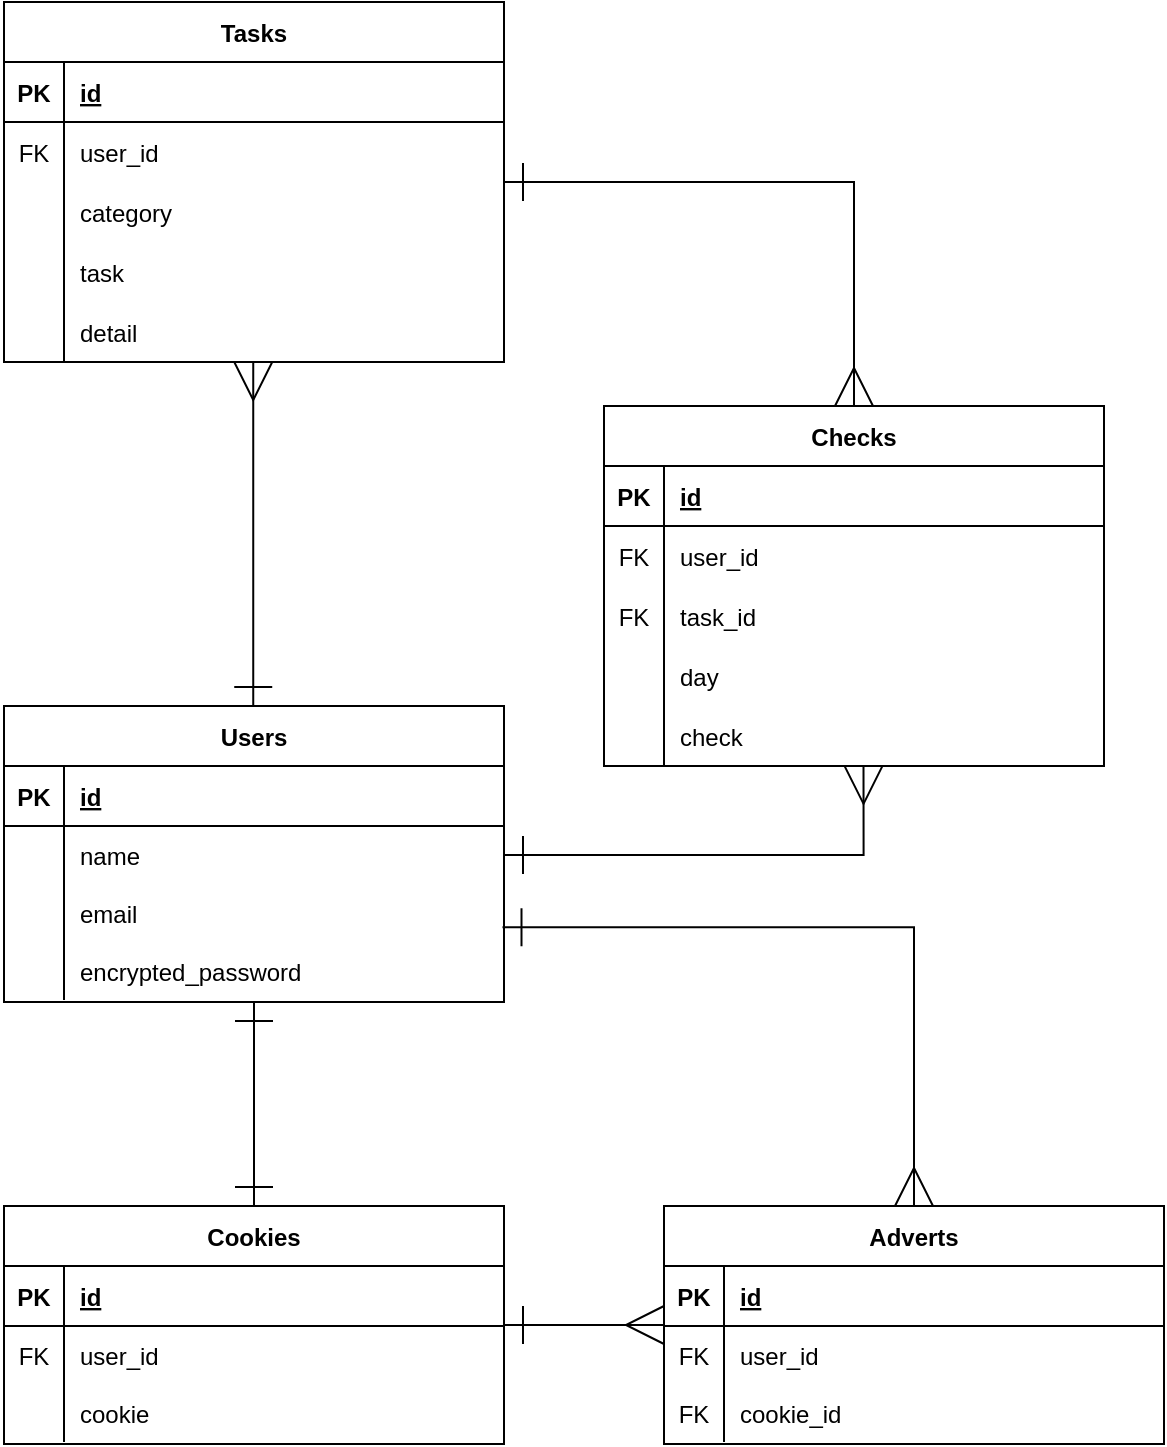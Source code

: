 <mxfile version="21.5.0" type="device">
  <diagram id="R2lEEEUBdFMjLlhIrx00" name="Page-1">
    <mxGraphModel dx="1434" dy="770" grid="1" gridSize="10" guides="1" tooltips="1" connect="1" arrows="1" fold="1" page="1" pageScale="1" pageWidth="850" pageHeight="1100" math="0" shadow="0" extFonts="Permanent Marker^https://fonts.googleapis.com/css?family=Permanent+Marker">
      <root>
        <mxCell id="0" />
        <mxCell id="1" parent="0" />
        <mxCell id="X-Grni2mQKBSk5Hfkbfa-35" value="" style="edgeStyle=orthogonalEdgeStyle;rounded=0;orthogonalLoop=1;jettySize=auto;html=1;endArrow=ERmany;endFill=0;startSize=17;endSize=17;startArrow=ERone;startFill=0;" parent="1" source="C-vyLk0tnHw3VtMMgP7b-2" target="X-Grni2mQKBSk5Hfkbfa-19" edge="1">
          <mxGeometry relative="1" as="geometry" />
        </mxCell>
        <mxCell id="C-vyLk0tnHw3VtMMgP7b-2" value="Tasks" style="shape=table;startSize=30;container=1;collapsible=1;childLayout=tableLayout;fixedRows=1;rowLines=0;fontStyle=1;align=center;resizeLast=1;" parent="1" vertex="1">
          <mxGeometry x="120" y="168" width="250" height="180" as="geometry" />
        </mxCell>
        <mxCell id="C-vyLk0tnHw3VtMMgP7b-3" value="" style="shape=partialRectangle;collapsible=0;dropTarget=0;pointerEvents=0;fillColor=none;points=[[0,0.5],[1,0.5]];portConstraint=eastwest;top=0;left=0;right=0;bottom=1;" parent="C-vyLk0tnHw3VtMMgP7b-2" vertex="1">
          <mxGeometry y="30" width="250" height="30" as="geometry" />
        </mxCell>
        <mxCell id="C-vyLk0tnHw3VtMMgP7b-4" value="PK" style="shape=partialRectangle;overflow=hidden;connectable=0;top=0;left=0;bottom=0;right=0;fontStyle=1;strokeWidth=1;fillColor=none;" parent="C-vyLk0tnHw3VtMMgP7b-3" vertex="1">
          <mxGeometry width="30" height="30" as="geometry">
            <mxRectangle width="30" height="30" as="alternateBounds" />
          </mxGeometry>
        </mxCell>
        <mxCell id="C-vyLk0tnHw3VtMMgP7b-5" value="id" style="shape=partialRectangle;overflow=hidden;connectable=0;top=0;left=0;bottom=0;right=0;align=left;spacingLeft=6;fontStyle=5;strokeWidth=2;strokeColor=default;fillColor=none;fillStyle=auto;" parent="C-vyLk0tnHw3VtMMgP7b-3" vertex="1">
          <mxGeometry x="30" width="220" height="30" as="geometry">
            <mxRectangle width="220" height="30" as="alternateBounds" />
          </mxGeometry>
        </mxCell>
        <mxCell id="C-vyLk0tnHw3VtMMgP7b-6" value="" style="shape=partialRectangle;collapsible=0;dropTarget=0;pointerEvents=0;fillColor=none;points=[[0,0.5],[1,0.5]];portConstraint=eastwest;top=0;left=0;right=0;bottom=0;strokeWidth=1;" parent="C-vyLk0tnHw3VtMMgP7b-2" vertex="1">
          <mxGeometry y="60" width="250" height="30" as="geometry" />
        </mxCell>
        <mxCell id="C-vyLk0tnHw3VtMMgP7b-7" value="FK" style="shape=partialRectangle;overflow=hidden;connectable=0;top=0;left=0;bottom=0;right=0;strokeWidth=3;fillColor=none;" parent="C-vyLk0tnHw3VtMMgP7b-6" vertex="1">
          <mxGeometry width="30" height="30" as="geometry">
            <mxRectangle width="30" height="30" as="alternateBounds" />
          </mxGeometry>
        </mxCell>
        <mxCell id="C-vyLk0tnHw3VtMMgP7b-8" value="user_id" style="shape=partialRectangle;overflow=hidden;connectable=0;top=0;left=0;bottom=0;right=0;align=left;spacingLeft=6;perimeterSpacing=1;strokeWidth=9;strokeColor=#FFFFFF;fillColor=none;" parent="C-vyLk0tnHw3VtMMgP7b-6" vertex="1">
          <mxGeometry x="30" width="220" height="30" as="geometry">
            <mxRectangle width="220" height="30" as="alternateBounds" />
          </mxGeometry>
        </mxCell>
        <mxCell id="C-vyLk0tnHw3VtMMgP7b-9" value="" style="shape=partialRectangle;collapsible=0;dropTarget=0;pointerEvents=0;fillColor=none;points=[[0,0.5],[1,0.5]];portConstraint=eastwest;top=0;left=0;right=0;bottom=0;" parent="C-vyLk0tnHw3VtMMgP7b-2" vertex="1">
          <mxGeometry y="90" width="250" height="30" as="geometry" />
        </mxCell>
        <mxCell id="C-vyLk0tnHw3VtMMgP7b-10" value="" style="shape=partialRectangle;overflow=hidden;connectable=0;top=0;left=0;bottom=0;right=0;strokeWidth=3;fillColor=none;" parent="C-vyLk0tnHw3VtMMgP7b-9" vertex="1">
          <mxGeometry width="30" height="30" as="geometry">
            <mxRectangle width="30" height="30" as="alternateBounds" />
          </mxGeometry>
        </mxCell>
        <mxCell id="C-vyLk0tnHw3VtMMgP7b-11" value="category" style="shape=partialRectangle;overflow=hidden;connectable=0;top=0;left=0;bottom=0;right=0;align=left;spacingLeft=6;perimeterSpacing=0;strokeWidth=9;fillColor=none;" parent="C-vyLk0tnHw3VtMMgP7b-9" vertex="1">
          <mxGeometry x="30" width="220" height="30" as="geometry">
            <mxRectangle width="220" height="30" as="alternateBounds" />
          </mxGeometry>
        </mxCell>
        <mxCell id="LhPVgo-1baAQgBCDmd9--52" value="" style="shape=partialRectangle;collapsible=0;dropTarget=0;pointerEvents=0;fillColor=none;points=[[0,0.5],[1,0.5]];portConstraint=eastwest;top=0;left=0;right=0;bottom=0;" parent="C-vyLk0tnHw3VtMMgP7b-2" vertex="1">
          <mxGeometry y="120" width="250" height="30" as="geometry" />
        </mxCell>
        <mxCell id="LhPVgo-1baAQgBCDmd9--53" value="" style="shape=partialRectangle;overflow=hidden;connectable=0;top=0;left=0;bottom=0;right=0;strokeWidth=3;fillColor=none;" parent="LhPVgo-1baAQgBCDmd9--52" vertex="1">
          <mxGeometry width="30" height="30" as="geometry">
            <mxRectangle width="30" height="30" as="alternateBounds" />
          </mxGeometry>
        </mxCell>
        <mxCell id="LhPVgo-1baAQgBCDmd9--54" value="task" style="shape=partialRectangle;overflow=hidden;connectable=0;top=0;left=0;bottom=0;right=0;align=left;spacingLeft=6;perimeterSpacing=0;strokeWidth=9;fillColor=none;" parent="LhPVgo-1baAQgBCDmd9--52" vertex="1">
          <mxGeometry x="30" width="220" height="30" as="geometry">
            <mxRectangle width="220" height="30" as="alternateBounds" />
          </mxGeometry>
        </mxCell>
        <mxCell id="LhPVgo-1baAQgBCDmd9--55" value="" style="shape=partialRectangle;collapsible=0;dropTarget=0;pointerEvents=0;fillColor=none;points=[[0,0.5],[1,0.5]];portConstraint=eastwest;top=0;left=0;right=0;bottom=0;" parent="C-vyLk0tnHw3VtMMgP7b-2" vertex="1">
          <mxGeometry y="150" width="250" height="30" as="geometry" />
        </mxCell>
        <mxCell id="LhPVgo-1baAQgBCDmd9--56" value="" style="shape=partialRectangle;overflow=hidden;connectable=0;top=0;left=0;bottom=0;right=0;strokeWidth=3;fillColor=none;" parent="LhPVgo-1baAQgBCDmd9--55" vertex="1">
          <mxGeometry width="30" height="30" as="geometry">
            <mxRectangle width="30" height="30" as="alternateBounds" />
          </mxGeometry>
        </mxCell>
        <mxCell id="LhPVgo-1baAQgBCDmd9--57" value="detail" style="shape=partialRectangle;overflow=hidden;connectable=0;top=0;left=0;bottom=0;right=0;align=left;spacingLeft=6;perimeterSpacing=0;strokeWidth=9;fillColor=none;" parent="LhPVgo-1baAQgBCDmd9--55" vertex="1">
          <mxGeometry x="30" width="220" height="30" as="geometry">
            <mxRectangle width="220" height="30" as="alternateBounds" />
          </mxGeometry>
        </mxCell>
        <mxCell id="X-Grni2mQKBSk5Hfkbfa-14" value="" style="edgeStyle=orthogonalEdgeStyle;rounded=0;orthogonalLoop=1;jettySize=auto;html=1;startArrow=ERone;startFill=0;endArrow=ERone;endFill=0;strokeWidth=1;targetPerimeterSpacing=0;sourcePerimeterSpacing=0;entryX=0.5;entryY=0;entryDx=0;entryDy=0;endSize=17;startSize=17;exitX=0.5;exitY=1;exitDx=0;exitDy=0;" parent="1" source="C-vyLk0tnHw3VtMMgP7b-23" target="X-Grni2mQKBSk5Hfkbfa-1" edge="1">
          <mxGeometry relative="1" as="geometry">
            <mxPoint x="245" y="270" as="sourcePoint" />
          </mxGeometry>
        </mxCell>
        <mxCell id="C-vyLk0tnHw3VtMMgP7b-23" value="Users" style="shape=table;startSize=30;container=1;collapsible=1;childLayout=tableLayout;fixedRows=1;rowLines=0;fontStyle=1;align=center;resizeLast=1;" parent="1" vertex="1">
          <mxGeometry x="120" y="520" width="250" height="148" as="geometry" />
        </mxCell>
        <mxCell id="C-vyLk0tnHw3VtMMgP7b-24" value="" style="shape=partialRectangle;collapsible=0;dropTarget=0;pointerEvents=0;fillColor=none;points=[[0,0.5],[1,0.5]];portConstraint=eastwest;top=0;left=0;right=0;bottom=1;" parent="C-vyLk0tnHw3VtMMgP7b-23" vertex="1">
          <mxGeometry y="30" width="250" height="30" as="geometry" />
        </mxCell>
        <mxCell id="C-vyLk0tnHw3VtMMgP7b-25" value="PK" style="shape=partialRectangle;overflow=hidden;connectable=0;fillColor=none;top=0;left=0;bottom=0;right=0;fontStyle=1;" parent="C-vyLk0tnHw3VtMMgP7b-24" vertex="1">
          <mxGeometry width="30" height="30" as="geometry">
            <mxRectangle width="30" height="30" as="alternateBounds" />
          </mxGeometry>
        </mxCell>
        <mxCell id="C-vyLk0tnHw3VtMMgP7b-26" value="id" style="shape=partialRectangle;overflow=hidden;connectable=0;fillColor=none;top=0;left=0;bottom=0;right=0;align=left;spacingLeft=6;fontStyle=5;" parent="C-vyLk0tnHw3VtMMgP7b-24" vertex="1">
          <mxGeometry x="30" width="220" height="30" as="geometry">
            <mxRectangle width="220" height="30" as="alternateBounds" />
          </mxGeometry>
        </mxCell>
        <mxCell id="LhPVgo-1baAQgBCDmd9--43" value="" style="shape=partialRectangle;collapsible=0;dropTarget=0;pointerEvents=0;fillColor=none;points=[[0,0.5],[1,0.5]];portConstraint=eastwest;top=0;left=0;right=0;bottom=0;" parent="C-vyLk0tnHw3VtMMgP7b-23" vertex="1">
          <mxGeometry y="60" width="250" height="29" as="geometry" />
        </mxCell>
        <mxCell id="LhPVgo-1baAQgBCDmd9--44" value="" style="shape=partialRectangle;overflow=hidden;connectable=0;fillColor=none;top=0;left=0;bottom=0;right=0;" parent="LhPVgo-1baAQgBCDmd9--43" vertex="1">
          <mxGeometry width="30" height="29" as="geometry">
            <mxRectangle width="30" height="29" as="alternateBounds" />
          </mxGeometry>
        </mxCell>
        <mxCell id="LhPVgo-1baAQgBCDmd9--45" value="name" style="shape=partialRectangle;overflow=hidden;connectable=0;fillColor=none;top=0;left=0;bottom=0;right=0;align=left;spacingLeft=6;" parent="LhPVgo-1baAQgBCDmd9--43" vertex="1">
          <mxGeometry x="30" width="220" height="29" as="geometry">
            <mxRectangle width="220" height="29" as="alternateBounds" />
          </mxGeometry>
        </mxCell>
        <mxCell id="LhPVgo-1baAQgBCDmd9--46" value="" style="shape=partialRectangle;collapsible=0;dropTarget=0;pointerEvents=0;fillColor=none;points=[[0,0.5],[1,0.5]];portConstraint=eastwest;top=0;left=0;right=0;bottom=0;" parent="C-vyLk0tnHw3VtMMgP7b-23" vertex="1">
          <mxGeometry y="89" width="250" height="29" as="geometry" />
        </mxCell>
        <mxCell id="LhPVgo-1baAQgBCDmd9--47" value="" style="shape=partialRectangle;overflow=hidden;connectable=0;fillColor=none;top=0;left=0;bottom=0;right=0;" parent="LhPVgo-1baAQgBCDmd9--46" vertex="1">
          <mxGeometry width="30" height="29" as="geometry">
            <mxRectangle width="30" height="29" as="alternateBounds" />
          </mxGeometry>
        </mxCell>
        <mxCell id="LhPVgo-1baAQgBCDmd9--48" value="email" style="shape=partialRectangle;overflow=hidden;connectable=0;fillColor=none;top=0;left=0;bottom=0;right=0;align=left;spacingLeft=6;" parent="LhPVgo-1baAQgBCDmd9--46" vertex="1">
          <mxGeometry x="30" width="220" height="29" as="geometry">
            <mxRectangle width="220" height="29" as="alternateBounds" />
          </mxGeometry>
        </mxCell>
        <mxCell id="C-vyLk0tnHw3VtMMgP7b-27" value="" style="shape=partialRectangle;collapsible=0;dropTarget=0;pointerEvents=0;fillColor=none;points=[[0,0.5],[1,0.5]];portConstraint=eastwest;top=0;left=0;right=0;bottom=0;" parent="C-vyLk0tnHw3VtMMgP7b-23" vertex="1">
          <mxGeometry y="118" width="250" height="29" as="geometry" />
        </mxCell>
        <mxCell id="C-vyLk0tnHw3VtMMgP7b-28" value="" style="shape=partialRectangle;overflow=hidden;connectable=0;fillColor=none;top=0;left=0;bottom=0;right=0;" parent="C-vyLk0tnHw3VtMMgP7b-27" vertex="1">
          <mxGeometry width="30" height="29" as="geometry">
            <mxRectangle width="30" height="29" as="alternateBounds" />
          </mxGeometry>
        </mxCell>
        <mxCell id="C-vyLk0tnHw3VtMMgP7b-29" value="encrypted_password" style="shape=partialRectangle;overflow=hidden;connectable=0;fillColor=none;top=0;left=0;bottom=0;right=0;align=left;spacingLeft=6;" parent="C-vyLk0tnHw3VtMMgP7b-27" vertex="1">
          <mxGeometry x="30" width="220" height="29" as="geometry">
            <mxRectangle width="220" height="29" as="alternateBounds" />
          </mxGeometry>
        </mxCell>
        <mxCell id="X-Grni2mQKBSk5Hfkbfa-52" value="" style="edgeStyle=orthogonalEdgeStyle;rounded=0;orthogonalLoop=1;jettySize=auto;html=1;endSize=17;startSize=17;endArrow=ERmany;endFill=0;startArrow=ERone;startFill=0;" parent="1" source="X-Grni2mQKBSk5Hfkbfa-1" target="X-Grni2mQKBSk5Hfkbfa-42" edge="1">
          <mxGeometry relative="1" as="geometry" />
        </mxCell>
        <mxCell id="X-Grni2mQKBSk5Hfkbfa-1" value="Cookies" style="shape=table;startSize=30;container=1;collapsible=1;childLayout=tableLayout;fixedRows=1;rowLines=0;fontStyle=1;align=center;resizeLast=1;" parent="1" vertex="1">
          <mxGeometry x="120" y="770" width="250" height="119" as="geometry" />
        </mxCell>
        <mxCell id="X-Grni2mQKBSk5Hfkbfa-2" value="" style="shape=partialRectangle;collapsible=0;dropTarget=0;pointerEvents=0;fillColor=none;points=[[0,0.5],[1,0.5]];portConstraint=eastwest;top=0;left=0;right=0;bottom=1;" parent="X-Grni2mQKBSk5Hfkbfa-1" vertex="1">
          <mxGeometry y="30" width="250" height="30" as="geometry" />
        </mxCell>
        <mxCell id="X-Grni2mQKBSk5Hfkbfa-3" value="PK" style="shape=partialRectangle;overflow=hidden;connectable=0;fillColor=none;top=0;left=0;bottom=0;right=0;fontStyle=1;" parent="X-Grni2mQKBSk5Hfkbfa-2" vertex="1">
          <mxGeometry width="30" height="30" as="geometry">
            <mxRectangle width="30" height="30" as="alternateBounds" />
          </mxGeometry>
        </mxCell>
        <mxCell id="X-Grni2mQKBSk5Hfkbfa-4" value="id" style="shape=partialRectangle;overflow=hidden;connectable=0;fillColor=none;top=0;left=0;bottom=0;right=0;align=left;spacingLeft=6;fontStyle=5;" parent="X-Grni2mQKBSk5Hfkbfa-2" vertex="1">
          <mxGeometry x="30" width="220" height="30" as="geometry">
            <mxRectangle width="220" height="30" as="alternateBounds" />
          </mxGeometry>
        </mxCell>
        <mxCell id="X-Grni2mQKBSk5Hfkbfa-5" value="" style="shape=partialRectangle;collapsible=0;dropTarget=0;pointerEvents=0;fillColor=none;points=[[0,0.5],[1,0.5]];portConstraint=eastwest;top=0;left=0;right=0;bottom=0;" parent="X-Grni2mQKBSk5Hfkbfa-1" vertex="1">
          <mxGeometry y="60" width="250" height="29" as="geometry" />
        </mxCell>
        <mxCell id="X-Grni2mQKBSk5Hfkbfa-6" value="FK" style="shape=partialRectangle;overflow=hidden;connectable=0;fillColor=none;top=0;left=0;bottom=0;right=0;" parent="X-Grni2mQKBSk5Hfkbfa-5" vertex="1">
          <mxGeometry width="30" height="29" as="geometry">
            <mxRectangle width="30" height="29" as="alternateBounds" />
          </mxGeometry>
        </mxCell>
        <mxCell id="X-Grni2mQKBSk5Hfkbfa-7" value="user_id" style="shape=partialRectangle;overflow=hidden;connectable=0;fillColor=none;top=0;left=0;bottom=0;right=0;align=left;spacingLeft=6;" parent="X-Grni2mQKBSk5Hfkbfa-5" vertex="1">
          <mxGeometry x="30" width="220" height="29" as="geometry">
            <mxRectangle width="220" height="29" as="alternateBounds" />
          </mxGeometry>
        </mxCell>
        <mxCell id="X-Grni2mQKBSk5Hfkbfa-8" value="" style="shape=partialRectangle;collapsible=0;dropTarget=0;pointerEvents=0;fillColor=none;points=[[0,0.5],[1,0.5]];portConstraint=eastwest;top=0;left=0;right=0;bottom=0;" parent="X-Grni2mQKBSk5Hfkbfa-1" vertex="1">
          <mxGeometry y="89" width="250" height="29" as="geometry" />
        </mxCell>
        <mxCell id="X-Grni2mQKBSk5Hfkbfa-9" value="" style="shape=partialRectangle;overflow=hidden;connectable=0;fillColor=none;top=0;left=0;bottom=0;right=0;" parent="X-Grni2mQKBSk5Hfkbfa-8" vertex="1">
          <mxGeometry width="30" height="29" as="geometry">
            <mxRectangle width="30" height="29" as="alternateBounds" />
          </mxGeometry>
        </mxCell>
        <mxCell id="X-Grni2mQKBSk5Hfkbfa-10" value="cookie" style="shape=partialRectangle;overflow=hidden;connectable=0;fillColor=none;top=0;left=0;bottom=0;right=0;align=left;spacingLeft=6;" parent="X-Grni2mQKBSk5Hfkbfa-8" vertex="1">
          <mxGeometry x="30" width="220" height="29" as="geometry">
            <mxRectangle width="220" height="29" as="alternateBounds" />
          </mxGeometry>
        </mxCell>
        <mxCell id="X-Grni2mQKBSk5Hfkbfa-15" value="" style="edgeStyle=orthogonalEdgeStyle;rounded=0;orthogonalLoop=1;jettySize=auto;html=1;startArrow=ERmany;startFill=0;endArrow=ERone;endFill=0;strokeWidth=1;targetPerimeterSpacing=0;sourcePerimeterSpacing=0;entryX=0.5;entryY=0;entryDx=0;entryDy=0;endSize=17;startSize=17;exitX=0.5;exitY=1;exitDx=0;exitDy=0;" parent="1" edge="1">
          <mxGeometry relative="1" as="geometry">
            <mxPoint x="244.62" y="348" as="sourcePoint" />
            <mxPoint x="244.62" y="520" as="targetPoint" />
          </mxGeometry>
        </mxCell>
        <mxCell id="X-Grni2mQKBSk5Hfkbfa-19" value="Checks" style="shape=table;startSize=30;container=1;collapsible=1;childLayout=tableLayout;fixedRows=1;rowLines=0;fontStyle=1;align=center;resizeLast=1;" parent="1" vertex="1">
          <mxGeometry x="420" y="370" width="250" height="180" as="geometry" />
        </mxCell>
        <mxCell id="X-Grni2mQKBSk5Hfkbfa-20" value="" style="shape=partialRectangle;collapsible=0;dropTarget=0;pointerEvents=0;fillColor=none;points=[[0,0.5],[1,0.5]];portConstraint=eastwest;top=0;left=0;right=0;bottom=1;" parent="X-Grni2mQKBSk5Hfkbfa-19" vertex="1">
          <mxGeometry y="30" width="250" height="30" as="geometry" />
        </mxCell>
        <mxCell id="X-Grni2mQKBSk5Hfkbfa-21" value="PK" style="shape=partialRectangle;overflow=hidden;connectable=0;fillColor=none;top=0;left=0;bottom=0;right=0;fontStyle=1;" parent="X-Grni2mQKBSk5Hfkbfa-20" vertex="1">
          <mxGeometry width="30" height="30" as="geometry">
            <mxRectangle width="30" height="30" as="alternateBounds" />
          </mxGeometry>
        </mxCell>
        <mxCell id="X-Grni2mQKBSk5Hfkbfa-22" value="id" style="shape=partialRectangle;overflow=hidden;connectable=0;fillColor=none;top=0;left=0;bottom=0;right=0;align=left;spacingLeft=6;fontStyle=5;" parent="X-Grni2mQKBSk5Hfkbfa-20" vertex="1">
          <mxGeometry x="30" width="220" height="30" as="geometry">
            <mxRectangle width="220" height="30" as="alternateBounds" />
          </mxGeometry>
        </mxCell>
        <mxCell id="X-Grni2mQKBSk5Hfkbfa-23" value="" style="shape=partialRectangle;collapsible=0;dropTarget=0;pointerEvents=0;fillColor=none;points=[[0,0.5],[1,0.5]];portConstraint=eastwest;top=0;left=0;right=0;bottom=0;" parent="X-Grni2mQKBSk5Hfkbfa-19" vertex="1">
          <mxGeometry y="60" width="250" height="30" as="geometry" />
        </mxCell>
        <mxCell id="X-Grni2mQKBSk5Hfkbfa-24" value="FK" style="shape=partialRectangle;overflow=hidden;connectable=0;fillColor=none;top=0;left=0;bottom=0;right=0;" parent="X-Grni2mQKBSk5Hfkbfa-23" vertex="1">
          <mxGeometry width="30" height="30" as="geometry">
            <mxRectangle width="30" height="30" as="alternateBounds" />
          </mxGeometry>
        </mxCell>
        <mxCell id="X-Grni2mQKBSk5Hfkbfa-25" value="user_id" style="shape=partialRectangle;overflow=hidden;connectable=0;fillColor=none;top=0;left=0;bottom=0;right=0;align=left;spacingLeft=6;perimeterSpacing=1;strokeWidth=7;" parent="X-Grni2mQKBSk5Hfkbfa-23" vertex="1">
          <mxGeometry x="30" width="220" height="30" as="geometry">
            <mxRectangle width="220" height="30" as="alternateBounds" />
          </mxGeometry>
        </mxCell>
        <mxCell id="X-Grni2mQKBSk5Hfkbfa-36" value="" style="shape=partialRectangle;collapsible=0;dropTarget=0;pointerEvents=0;fillColor=none;points=[[0,0.5],[1,0.5]];portConstraint=eastwest;top=0;left=0;right=0;bottom=0;" parent="X-Grni2mQKBSk5Hfkbfa-19" vertex="1">
          <mxGeometry y="90" width="250" height="30" as="geometry" />
        </mxCell>
        <mxCell id="X-Grni2mQKBSk5Hfkbfa-37" value="FK" style="shape=partialRectangle;overflow=hidden;connectable=0;fillColor=none;top=0;left=0;bottom=0;right=0;" parent="X-Grni2mQKBSk5Hfkbfa-36" vertex="1">
          <mxGeometry width="30" height="30" as="geometry">
            <mxRectangle width="30" height="30" as="alternateBounds" />
          </mxGeometry>
        </mxCell>
        <mxCell id="X-Grni2mQKBSk5Hfkbfa-38" value="task_id" style="shape=partialRectangle;overflow=hidden;connectable=0;fillColor=none;top=0;left=0;bottom=0;right=0;align=left;spacingLeft=6;" parent="X-Grni2mQKBSk5Hfkbfa-36" vertex="1">
          <mxGeometry x="30" width="220" height="30" as="geometry">
            <mxRectangle width="220" height="30" as="alternateBounds" />
          </mxGeometry>
        </mxCell>
        <mxCell id="X-Grni2mQKBSk5Hfkbfa-26" value="" style="shape=partialRectangle;collapsible=0;dropTarget=0;pointerEvents=0;fillColor=none;points=[[0,0.5],[1,0.5]];portConstraint=eastwest;top=0;left=0;right=0;bottom=0;" parent="X-Grni2mQKBSk5Hfkbfa-19" vertex="1">
          <mxGeometry y="120" width="250" height="30" as="geometry" />
        </mxCell>
        <mxCell id="X-Grni2mQKBSk5Hfkbfa-27" value="" style="shape=partialRectangle;overflow=hidden;connectable=0;fillColor=none;top=0;left=0;bottom=0;right=0;" parent="X-Grni2mQKBSk5Hfkbfa-26" vertex="1">
          <mxGeometry width="30" height="30" as="geometry">
            <mxRectangle width="30" height="30" as="alternateBounds" />
          </mxGeometry>
        </mxCell>
        <mxCell id="X-Grni2mQKBSk5Hfkbfa-28" value="day" style="shape=partialRectangle;overflow=hidden;connectable=0;fillColor=none;top=0;left=0;bottom=0;right=0;align=left;spacingLeft=6;" parent="X-Grni2mQKBSk5Hfkbfa-26" vertex="1">
          <mxGeometry x="30" width="220" height="30" as="geometry">
            <mxRectangle width="220" height="30" as="alternateBounds" />
          </mxGeometry>
        </mxCell>
        <mxCell id="X-Grni2mQKBSk5Hfkbfa-29" value="" style="shape=partialRectangle;collapsible=0;dropTarget=0;pointerEvents=0;fillColor=none;points=[[0,0.5],[1,0.5]];portConstraint=eastwest;top=0;left=0;right=0;bottom=0;" parent="X-Grni2mQKBSk5Hfkbfa-19" vertex="1">
          <mxGeometry y="150" width="250" height="30" as="geometry" />
        </mxCell>
        <mxCell id="X-Grni2mQKBSk5Hfkbfa-30" value="" style="shape=partialRectangle;overflow=hidden;connectable=0;fillColor=none;top=0;left=0;bottom=0;right=0;" parent="X-Grni2mQKBSk5Hfkbfa-29" vertex="1">
          <mxGeometry width="30" height="30" as="geometry">
            <mxRectangle width="30" height="30" as="alternateBounds" />
          </mxGeometry>
        </mxCell>
        <mxCell id="X-Grni2mQKBSk5Hfkbfa-31" value="check" style="shape=partialRectangle;overflow=hidden;connectable=0;fillColor=none;top=0;left=0;bottom=0;right=0;align=left;spacingLeft=6;" parent="X-Grni2mQKBSk5Hfkbfa-29" vertex="1">
          <mxGeometry x="30" width="220" height="30" as="geometry">
            <mxRectangle width="220" height="30" as="alternateBounds" />
          </mxGeometry>
        </mxCell>
        <mxCell id="X-Grni2mQKBSk5Hfkbfa-40" value="" style="edgeStyle=orthogonalEdgeStyle;rounded=0;orthogonalLoop=1;jettySize=auto;html=1;endArrow=ERmany;endFill=0;startSize=17;endSize=17;startArrow=ERone;startFill=0;exitX=1;exitY=0.5;exitDx=0;exitDy=0;entryX=0.519;entryY=0.998;entryDx=0;entryDy=0;entryPerimeter=0;" parent="1" source="LhPVgo-1baAQgBCDmd9--43" target="X-Grni2mQKBSk5Hfkbfa-29" edge="1">
          <mxGeometry relative="1" as="geometry">
            <mxPoint x="380" y="590" as="sourcePoint" />
            <mxPoint x="550" y="550" as="targetPoint" />
          </mxGeometry>
        </mxCell>
        <mxCell id="X-Grni2mQKBSk5Hfkbfa-42" value="Adverts" style="shape=table;startSize=30;container=1;collapsible=1;childLayout=tableLayout;fixedRows=1;rowLines=0;fontStyle=1;align=center;resizeLast=1;" parent="1" vertex="1">
          <mxGeometry x="450" y="770" width="250" height="119" as="geometry" />
        </mxCell>
        <mxCell id="X-Grni2mQKBSk5Hfkbfa-43" value="" style="shape=partialRectangle;collapsible=0;dropTarget=0;pointerEvents=0;fillColor=none;points=[[0,0.5],[1,0.5]];portConstraint=eastwest;top=0;left=0;right=0;bottom=1;" parent="X-Grni2mQKBSk5Hfkbfa-42" vertex="1">
          <mxGeometry y="30" width="250" height="30" as="geometry" />
        </mxCell>
        <mxCell id="X-Grni2mQKBSk5Hfkbfa-44" value="PK" style="shape=partialRectangle;overflow=hidden;connectable=0;fillColor=none;top=0;left=0;bottom=0;right=0;fontStyle=1;" parent="X-Grni2mQKBSk5Hfkbfa-43" vertex="1">
          <mxGeometry width="30" height="30" as="geometry">
            <mxRectangle width="30" height="30" as="alternateBounds" />
          </mxGeometry>
        </mxCell>
        <mxCell id="X-Grni2mQKBSk5Hfkbfa-45" value="id" style="shape=partialRectangle;overflow=hidden;connectable=0;fillColor=none;top=0;left=0;bottom=0;right=0;align=left;spacingLeft=6;fontStyle=5;" parent="X-Grni2mQKBSk5Hfkbfa-43" vertex="1">
          <mxGeometry x="30" width="220" height="30" as="geometry">
            <mxRectangle width="220" height="30" as="alternateBounds" />
          </mxGeometry>
        </mxCell>
        <mxCell id="X-Grni2mQKBSk5Hfkbfa-46" value="" style="shape=partialRectangle;collapsible=0;dropTarget=0;pointerEvents=0;fillColor=none;points=[[0,0.5],[1,0.5]];portConstraint=eastwest;top=0;left=0;right=0;bottom=0;" parent="X-Grni2mQKBSk5Hfkbfa-42" vertex="1">
          <mxGeometry y="60" width="250" height="29" as="geometry" />
        </mxCell>
        <mxCell id="X-Grni2mQKBSk5Hfkbfa-47" value="FK" style="shape=partialRectangle;overflow=hidden;connectable=0;fillColor=none;top=0;left=0;bottom=0;right=0;" parent="X-Grni2mQKBSk5Hfkbfa-46" vertex="1">
          <mxGeometry width="30" height="29" as="geometry">
            <mxRectangle width="30" height="29" as="alternateBounds" />
          </mxGeometry>
        </mxCell>
        <mxCell id="X-Grni2mQKBSk5Hfkbfa-48" value="user_id" style="shape=partialRectangle;overflow=hidden;connectable=0;fillColor=none;top=0;left=0;bottom=0;right=0;align=left;spacingLeft=6;" parent="X-Grni2mQKBSk5Hfkbfa-46" vertex="1">
          <mxGeometry x="30" width="220" height="29" as="geometry">
            <mxRectangle width="220" height="29" as="alternateBounds" />
          </mxGeometry>
        </mxCell>
        <mxCell id="X-Grni2mQKBSk5Hfkbfa-49" value="" style="shape=partialRectangle;collapsible=0;dropTarget=0;pointerEvents=0;fillColor=none;points=[[0,0.5],[1,0.5]];portConstraint=eastwest;top=0;left=0;right=0;bottom=0;" parent="X-Grni2mQKBSk5Hfkbfa-42" vertex="1">
          <mxGeometry y="89" width="250" height="29" as="geometry" />
        </mxCell>
        <mxCell id="X-Grni2mQKBSk5Hfkbfa-50" value="FK" style="shape=partialRectangle;overflow=hidden;connectable=0;fillColor=none;top=0;left=0;bottom=0;right=0;" parent="X-Grni2mQKBSk5Hfkbfa-49" vertex="1">
          <mxGeometry width="30" height="29" as="geometry">
            <mxRectangle width="30" height="29" as="alternateBounds" />
          </mxGeometry>
        </mxCell>
        <mxCell id="X-Grni2mQKBSk5Hfkbfa-51" value="cookie_id" style="shape=partialRectangle;overflow=hidden;connectable=0;fillColor=none;top=0;left=0;bottom=0;right=0;align=left;spacingLeft=6;" parent="X-Grni2mQKBSk5Hfkbfa-49" vertex="1">
          <mxGeometry x="30" width="220" height="29" as="geometry">
            <mxRectangle width="220" height="29" as="alternateBounds" />
          </mxGeometry>
        </mxCell>
        <mxCell id="X-Grni2mQKBSk5Hfkbfa-54" value="" style="edgeStyle=orthogonalEdgeStyle;rounded=0;orthogonalLoop=1;jettySize=auto;html=1;endArrow=ERmany;endFill=0;startSize=17;endSize=17;startArrow=ERone;startFill=0;exitX=0.997;exitY=0.746;exitDx=0;exitDy=0;entryX=0.5;entryY=0;entryDx=0;entryDy=0;exitPerimeter=0;" parent="1" source="LhPVgo-1baAQgBCDmd9--46" target="X-Grni2mQKBSk5Hfkbfa-42" edge="1">
          <mxGeometry relative="1" as="geometry">
            <mxPoint x="560" y="560" as="sourcePoint" />
            <mxPoint x="380" y="605" as="targetPoint" />
          </mxGeometry>
        </mxCell>
      </root>
    </mxGraphModel>
  </diagram>
</mxfile>

